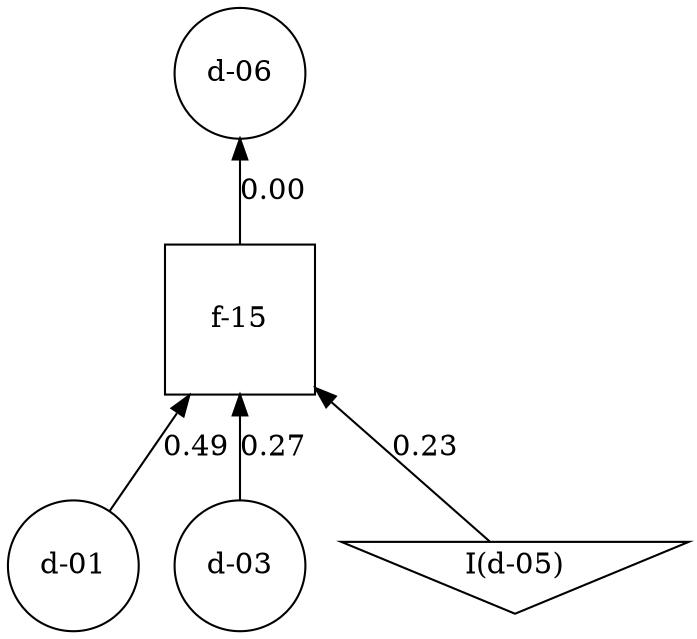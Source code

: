 strict digraph  {
rankdir=BT;
"d-01" [bipartite=data, fi="0.4941134432922592", idx=1, kind=data, shape="circle", tgt="[1]"];
"d-03" [bipartite=data, fi="0.27498679132053416", idx=3, kind=data, shape="circle", tgt="[3]"];
"d-06" [bipartite=data, idx=6, kind=data, shape="circle", tgt="[6]"];
"f-15" [bipartite=func, function=<bound method ForestRegressor.predict of RandomForestRegressor(bootstrap=True, criterion='mse', max_depth=5,
           max_features='auto', max_leaf_nodes=None,
           min_impurity_decrease=0.0, min_impurity_split=None,
           min_samples_leaf=1, min_samples_split=2,
           min_weight_fraction_leaf=0.0, n_estimators=5, n_jobs=None,
           oob_score=False, random_state=None, verbose=0, warm_start=False)>, idx=15, kind=model, mod="RandomForestRegressor(bootstrap=True, criterion='mse', max_depth=5,\n           max_features='auto', max_leaf_nodes=None,\n           min_impurity_decrease=0.0, min_impurity_split=None,\n           min_samples_leaf=1, min_samples_split=2,\n           min_weight_fraction_leaf=0.0, n_estimators=5, n_jobs=None,\n           oob_score=False, random_state=None, verbose=0, warm_start=False)", shape="square", src="[1, 3, 5]", tgt="[6]", width=1];
"I(d-05)" [bipartite=data, fi="0.23089976538720675", idx=5, kind=imputation, shape="invtriangle", tgt="[5]"];
"d-01" -> "f-15"  [fi="0.4941134432922592", idx=1, label="0.49"];
"d-03" -> "f-15"  [fi="0.27498679132053416", idx=3, label="0.27"];
"f-15" -> "d-06"  [idx=6, label="0.00"];
"I(d-05)" -> "f-15"  [fi="0.23089976538720675", idx=5, label="0.23"];
}

